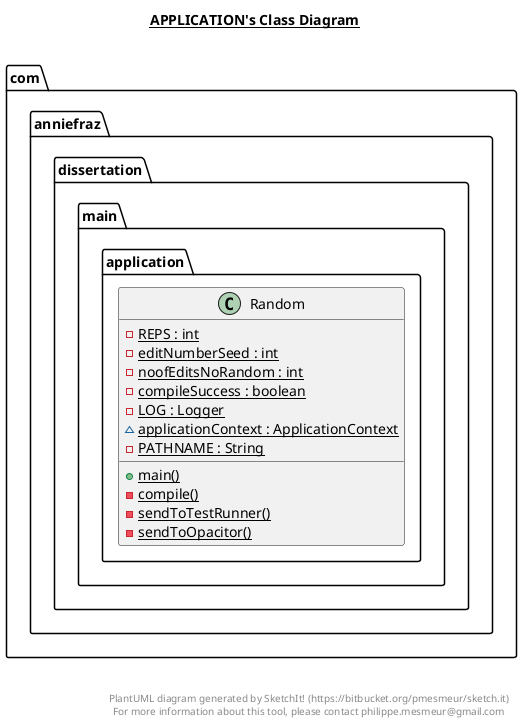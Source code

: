 @startuml

title __APPLICATION's Class Diagram__\n

  package com.anniefraz.dissertation.main.application {
    class Random {
        {static} - REPS : int
        {static} - editNumberSeed : int
        {static} - noofEditsNoRandom : int
        {static} - compileSuccess : boolean
        {static} - LOG : Logger
        {static} ~ applicationContext : ApplicationContext
        {static} - PATHNAME : String
        {static} + main()
        {static} - compile()
        {static} - sendToTestRunner()
        {static} - sendToOpacitor()
    }
  }
  



right footer


PlantUML diagram generated by SketchIt! (https://bitbucket.org/pmesmeur/sketch.it)
For more information about this tool, please contact philippe.mesmeur@gmail.com
endfooter

@enduml
